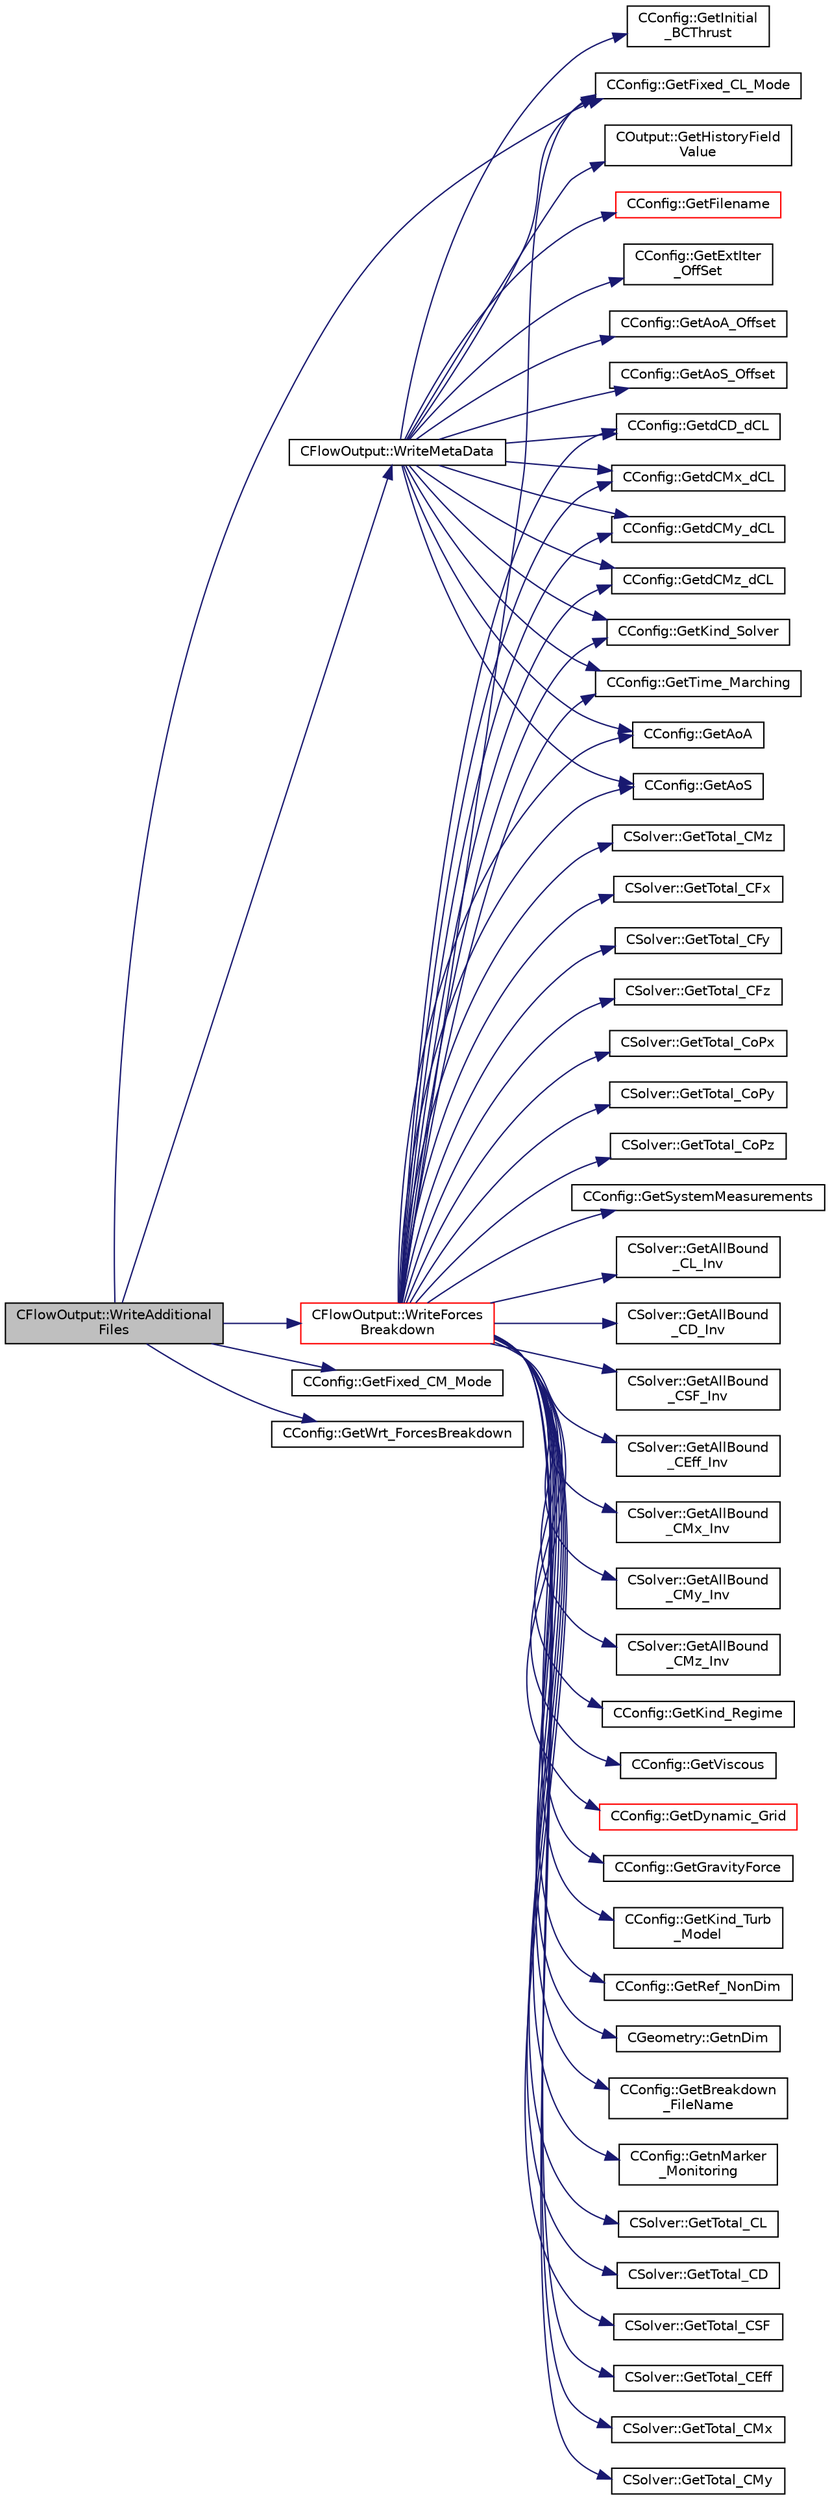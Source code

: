 digraph "CFlowOutput::WriteAdditionalFiles"
{
  edge [fontname="Helvetica",fontsize="10",labelfontname="Helvetica",labelfontsize="10"];
  node [fontname="Helvetica",fontsize="10",shape=record];
  rankdir="LR";
  Node162 [label="CFlowOutput::WriteAdditional\lFiles",height=0.2,width=0.4,color="black", fillcolor="grey75", style="filled", fontcolor="black"];
  Node162 -> Node163 [color="midnightblue",fontsize="10",style="solid",fontname="Helvetica"];
  Node163 [label="CConfig::GetFixed_CL_Mode",height=0.2,width=0.4,color="black", fillcolor="white", style="filled",URL="$class_c_config.html#abd97282665d4d8885078aac10735e708",tooltip="Get information about whether to use fixed CL mode. "];
  Node162 -> Node164 [color="midnightblue",fontsize="10",style="solid",fontname="Helvetica"];
  Node164 [label="CConfig::GetFixed_CM_Mode",height=0.2,width=0.4,color="black", fillcolor="white", style="filled",URL="$class_c_config.html#aa088e1372bbec7000a6641002ac9c918",tooltip="Get information about whether to use fixed CL mode. "];
  Node162 -> Node165 [color="midnightblue",fontsize="10",style="solid",fontname="Helvetica"];
  Node165 [label="CFlowOutput::WriteMetaData",height=0.2,width=0.4,color="black", fillcolor="white", style="filled",URL="$class_c_flow_output.html#a9674c1e90c9e8e3a4fac08b20d5b6ac0",tooltip="Write information to meta data file. "];
  Node165 -> Node166 [color="midnightblue",fontsize="10",style="solid",fontname="Helvetica"];
  Node166 [label="CConfig::GetFilename",height=0.2,width=0.4,color="red", fillcolor="white", style="filled",URL="$class_c_config.html#a71b8b08c6c1ba23c9ba1ed687bb635dc",tooltip="Add any numbers necessary to the filename (iteration number, zone ID ...) "];
  Node165 -> Node178 [color="midnightblue",fontsize="10",style="solid",fontname="Helvetica"];
  Node178 [label="CConfig::GetTime_Marching",height=0.2,width=0.4,color="black", fillcolor="white", style="filled",URL="$class_c_config.html#a864d499ce740184803607801c47abda7",tooltip="Provides information about the time integration, and change the write in the output files information..."];
  Node165 -> Node179 [color="midnightblue",fontsize="10",style="solid",fontname="Helvetica"];
  Node179 [label="CConfig::GetExtIter\l_OffSet",height=0.2,width=0.4,color="black", fillcolor="white", style="filled",URL="$class_c_config.html#a320a7ffed86f982bfe61eb2276ff359e",tooltip="Get the current internal iteration number. "];
  Node165 -> Node163 [color="midnightblue",fontsize="10",style="solid",fontname="Helvetica"];
  Node165 -> Node180 [color="midnightblue",fontsize="10",style="solid",fontname="Helvetica"];
  Node180 [label="CConfig::GetAoA",height=0.2,width=0.4,color="black", fillcolor="white", style="filled",URL="$class_c_config.html#a6020a5df7025ffb286f9b9f55f3f2773",tooltip="Get the angle of attack of the body. This is the angle between a reference line on a lifting body (of..."];
  Node165 -> Node181 [color="midnightblue",fontsize="10",style="solid",fontname="Helvetica"];
  Node181 [label="CConfig::GetAoA_Offset",height=0.2,width=0.4,color="black", fillcolor="white", style="filled",URL="$class_c_config.html#a66d1bb839b944f7993c76ed722bbb44c",tooltip="Get the off set angle of attack of the body. The solution and the geometry file are able to modifity ..."];
  Node165 -> Node182 [color="midnightblue",fontsize="10",style="solid",fontname="Helvetica"];
  Node182 [label="CConfig::GetAoS",height=0.2,width=0.4,color="black", fillcolor="white", style="filled",URL="$class_c_config.html#a4305a79a4c74f13160c0dd8daae181ef",tooltip="Get the angle of sideslip of the body. It relates to the rotation of the aircraft centerline from the..."];
  Node165 -> Node183 [color="midnightblue",fontsize="10",style="solid",fontname="Helvetica"];
  Node183 [label="CConfig::GetAoS_Offset",height=0.2,width=0.4,color="black", fillcolor="white", style="filled",URL="$class_c_config.html#a3d911c6e404f8c483a93796c4df7d370",tooltip="Get the off set sideslip angle of the body. The solution and the geometry file are able to modifity t..."];
  Node165 -> Node184 [color="midnightblue",fontsize="10",style="solid",fontname="Helvetica"];
  Node184 [label="CConfig::GetdCD_dCL",height=0.2,width=0.4,color="black", fillcolor="white", style="filled",URL="$class_c_config.html#a2711fd3e48037f5972691787f2a5ea78",tooltip="Value of the weight of the CD, CL, CM optimization. "];
  Node165 -> Node185 [color="midnightblue",fontsize="10",style="solid",fontname="Helvetica"];
  Node185 [label="CConfig::GetdCMx_dCL",height=0.2,width=0.4,color="black", fillcolor="white", style="filled",URL="$class_c_config.html#a543ee47693a711eee6fd8f00671b3802",tooltip="Value of the weight of the CD, CL, CM optimization. "];
  Node165 -> Node186 [color="midnightblue",fontsize="10",style="solid",fontname="Helvetica"];
  Node186 [label="CConfig::GetdCMy_dCL",height=0.2,width=0.4,color="black", fillcolor="white", style="filled",URL="$class_c_config.html#a287242969576bb4c0a303d50e907eb29",tooltip="Value of the weight of the CD, CL, CM optimization. "];
  Node165 -> Node187 [color="midnightblue",fontsize="10",style="solid",fontname="Helvetica"];
  Node187 [label="CConfig::GetdCMz_dCL",height=0.2,width=0.4,color="black", fillcolor="white", style="filled",URL="$class_c_config.html#a6385f8ea2c2b24481683d73573391acb",tooltip="Value of the weight of the CD, CL, CM optimization. "];
  Node165 -> Node188 [color="midnightblue",fontsize="10",style="solid",fontname="Helvetica"];
  Node188 [label="CConfig::GetInitial\l_BCThrust",height=0.2,width=0.4,color="black", fillcolor="white", style="filled",URL="$class_c_config.html#a27bc7ced00494bb28f39d8e7eddcf5bc",tooltip="Get the value of the non-dimensionalized actuator disk turbulence intensity. "];
  Node165 -> Node189 [color="midnightblue",fontsize="10",style="solid",fontname="Helvetica"];
  Node189 [label="CConfig::GetKind_Solver",height=0.2,width=0.4,color="black", fillcolor="white", style="filled",URL="$class_c_config.html#a0e2628fc803f14ec6179427ee02e8655",tooltip="Governing equations of the flow (it can be different from the run time equation). ..."];
  Node165 -> Node190 [color="midnightblue",fontsize="10",style="solid",fontname="Helvetica"];
  Node190 [label="COutput::GetHistoryField\lValue",height=0.2,width=0.4,color="black", fillcolor="white", style="filled",URL="$class_c_output.html#aee0f98850225dbdba4f30b0d4fc63e77",tooltip="Get the value of particular history output field. "];
  Node162 -> Node191 [color="midnightblue",fontsize="10",style="solid",fontname="Helvetica"];
  Node191 [label="CConfig::GetWrt_ForcesBreakdown",height=0.2,width=0.4,color="black", fillcolor="white", style="filled",URL="$class_c_config.html#a46f155cf127a3c14f5259286b49a0833",tooltip="Check if the forces breakdown file is written. "];
  Node162 -> Node192 [color="midnightblue",fontsize="10",style="solid",fontname="Helvetica"];
  Node192 [label="CFlowOutput::WriteForces\lBreakdown",height=0.2,width=0.4,color="red", fillcolor="white", style="filled",URL="$class_c_flow_output.html#afacedef2006aa6fcf8c9a312b5f4430c",tooltip="Write the forces breakdown file. "];
  Node192 -> Node193 [color="midnightblue",fontsize="10",style="solid",fontname="Helvetica"];
  Node193 [label="CConfig::GetKind_Regime",height=0.2,width=0.4,color="black", fillcolor="white", style="filled",URL="$class_c_config.html#a66ca7e620390a81cd49cd0a00716128e",tooltip="Governing equations of the flow (it can be different from the run time equation). ..."];
  Node192 -> Node178 [color="midnightblue",fontsize="10",style="solid",fontname="Helvetica"];
  Node192 -> Node194 [color="midnightblue",fontsize="10",style="solid",fontname="Helvetica"];
  Node194 [label="CConfig::GetViscous",height=0.2,width=0.4,color="black", fillcolor="white", style="filled",URL="$class_c_config.html#a2e9af0bd3e1f5ed865e81b627e94a662",tooltip="Determines if problem is viscous. "];
  Node192 -> Node195 [color="midnightblue",fontsize="10",style="solid",fontname="Helvetica"];
  Node195 [label="CConfig::GetDynamic_Grid",height=0.2,width=0.4,color="red", fillcolor="white", style="filled",URL="$class_c_config.html#aec128f3c410ba39efff14e6e4ae2db13",tooltip="Get information about dynamic grids. "];
  Node192 -> Node197 [color="midnightblue",fontsize="10",style="solid",fontname="Helvetica"];
  Node197 [label="CConfig::GetGravityForce",height=0.2,width=0.4,color="black", fillcolor="white", style="filled",URL="$class_c_config.html#a6a90381cd849fe5f72ce65a31da3d236",tooltip="Get information about the gravity force. "];
  Node192 -> Node189 [color="midnightblue",fontsize="10",style="solid",fontname="Helvetica"];
  Node192 -> Node163 [color="midnightblue",fontsize="10",style="solid",fontname="Helvetica"];
  Node192 -> Node198 [color="midnightblue",fontsize="10",style="solid",fontname="Helvetica"];
  Node198 [label="CConfig::GetKind_Turb\l_Model",height=0.2,width=0.4,color="black", fillcolor="white", style="filled",URL="$class_c_config.html#a40aaed07fc5844d505d2c0b7076594d7",tooltip="Get the kind of the turbulence model. "];
  Node192 -> Node199 [color="midnightblue",fontsize="10",style="solid",fontname="Helvetica"];
  Node199 [label="CConfig::GetRef_NonDim",height=0.2,width=0.4,color="black", fillcolor="white", style="filled",URL="$class_c_config.html#aac9fcd40a51d17b6f7a296126b62caf9",tooltip="Get the kind of non-dimensionalization. "];
  Node192 -> Node200 [color="midnightblue",fontsize="10",style="solid",fontname="Helvetica"];
  Node200 [label="CGeometry::GetnDim",height=0.2,width=0.4,color="black", fillcolor="white", style="filled",URL="$class_c_geometry.html#a2af01006c0c4f74ba089582f1a3587fe",tooltip="Get number of coordinates. "];
  Node192 -> Node201 [color="midnightblue",fontsize="10",style="solid",fontname="Helvetica"];
  Node201 [label="CConfig::GetBreakdown\l_FileName",height=0.2,width=0.4,color="black", fillcolor="white", style="filled",URL="$class_c_config.html#ad27d5d12f980bf5b439aac0f8e2200a6",tooltip="Get the name of the file with the forces breakdown of the problem. "];
  Node192 -> Node202 [color="midnightblue",fontsize="10",style="solid",fontname="Helvetica"];
  Node202 [label="CConfig::GetnMarker\l_Monitoring",height=0.2,width=0.4,color="black", fillcolor="white", style="filled",URL="$class_c_config.html#a62a92b26c1300323f4a4a035ec19af1a",tooltip="Get the total number of monitoring markers. "];
  Node192 -> Node203 [color="midnightblue",fontsize="10",style="solid",fontname="Helvetica"];
  Node203 [label="CSolver::GetTotal_CL",height=0.2,width=0.4,color="black", fillcolor="white", style="filled",URL="$class_c_solver.html#a5906c2d5d62b8d42c46eee1c3b10de45",tooltip="A virtual member. "];
  Node192 -> Node204 [color="midnightblue",fontsize="10",style="solid",fontname="Helvetica"];
  Node204 [label="CSolver::GetTotal_CD",height=0.2,width=0.4,color="black", fillcolor="white", style="filled",URL="$class_c_solver.html#a2de51adfd0ff0405b84131c77015ffd1",tooltip="A virtual member. "];
  Node192 -> Node205 [color="midnightblue",fontsize="10",style="solid",fontname="Helvetica"];
  Node205 [label="CSolver::GetTotal_CSF",height=0.2,width=0.4,color="black", fillcolor="white", style="filled",URL="$class_c_solver.html#a8f318a49d72bd8220e1b4b247d40e3ec",tooltip="A virtual member. "];
  Node192 -> Node206 [color="midnightblue",fontsize="10",style="solid",fontname="Helvetica"];
  Node206 [label="CSolver::GetTotal_CEff",height=0.2,width=0.4,color="black", fillcolor="white", style="filled",URL="$class_c_solver.html#a680bce124e33f0b146811cbd6a17977d",tooltip="A virtual member. "];
  Node192 -> Node207 [color="midnightblue",fontsize="10",style="solid",fontname="Helvetica"];
  Node207 [label="CSolver::GetTotal_CMx",height=0.2,width=0.4,color="black", fillcolor="white", style="filled",URL="$class_c_solver.html#ab1b70f2f23cd7182aabed2345acf972a",tooltip="A virtual member. "];
  Node192 -> Node208 [color="midnightblue",fontsize="10",style="solid",fontname="Helvetica"];
  Node208 [label="CSolver::GetTotal_CMy",height=0.2,width=0.4,color="black", fillcolor="white", style="filled",URL="$class_c_solver.html#a1e2ee41721815352e3a19bb590efa5f7",tooltip="A virtual member. "];
  Node192 -> Node209 [color="midnightblue",fontsize="10",style="solid",fontname="Helvetica"];
  Node209 [label="CSolver::GetTotal_CMz",height=0.2,width=0.4,color="black", fillcolor="white", style="filled",URL="$class_c_solver.html#a1cd31e36c65bd9538dc697a4571c2eeb",tooltip="A virtual member. "];
  Node192 -> Node210 [color="midnightblue",fontsize="10",style="solid",fontname="Helvetica"];
  Node210 [label="CSolver::GetTotal_CFx",height=0.2,width=0.4,color="black", fillcolor="white", style="filled",URL="$class_c_solver.html#a67d6b5a665402612b880557a8118e5a9",tooltip="A virtual member. "];
  Node192 -> Node211 [color="midnightblue",fontsize="10",style="solid",fontname="Helvetica"];
  Node211 [label="CSolver::GetTotal_CFy",height=0.2,width=0.4,color="black", fillcolor="white", style="filled",URL="$class_c_solver.html#a7ddfae4b2db400ebca46189f9ec1510e",tooltip="A virtual member. "];
  Node192 -> Node212 [color="midnightblue",fontsize="10",style="solid",fontname="Helvetica"];
  Node212 [label="CSolver::GetTotal_CFz",height=0.2,width=0.4,color="black", fillcolor="white", style="filled",URL="$class_c_solver.html#ac9e1b55ef0af41f9631d16319fe8d2db",tooltip="A virtual member. "];
  Node192 -> Node213 [color="midnightblue",fontsize="10",style="solid",fontname="Helvetica"];
  Node213 [label="CSolver::GetTotal_CoPx",height=0.2,width=0.4,color="black", fillcolor="white", style="filled",URL="$class_c_solver.html#a0f54e042e1901f49b4884882e12272b8",tooltip="A virtual member. "];
  Node192 -> Node214 [color="midnightblue",fontsize="10",style="solid",fontname="Helvetica"];
  Node214 [label="CSolver::GetTotal_CoPy",height=0.2,width=0.4,color="black", fillcolor="white", style="filled",URL="$class_c_solver.html#abf475f8e7f13f0556a85d1c4141e4b0e",tooltip="A virtual member. "];
  Node192 -> Node215 [color="midnightblue",fontsize="10",style="solid",fontname="Helvetica"];
  Node215 [label="CSolver::GetTotal_CoPz",height=0.2,width=0.4,color="black", fillcolor="white", style="filled",URL="$class_c_solver.html#aa3872b3b65b53e5d901f622f94d7718a",tooltip="A virtual member. "];
  Node192 -> Node216 [color="midnightblue",fontsize="10",style="solid",fontname="Helvetica"];
  Node216 [label="CConfig::GetSystemMeasurements",height=0.2,width=0.4,color="black", fillcolor="white", style="filled",URL="$class_c_config.html#afbc5c2467fd51eafa6e05e5bda7d3d3e",tooltip="Governing equations of the flow (it can be different from the run time equation). ..."];
  Node192 -> Node217 [color="midnightblue",fontsize="10",style="solid",fontname="Helvetica"];
  Node217 [label="CSolver::GetAllBound\l_CL_Inv",height=0.2,width=0.4,color="black", fillcolor="white", style="filled",URL="$class_c_solver.html#a9e127c1835e60039a15cfb4b5d3886e6",tooltip="A virtual member. "];
  Node192 -> Node218 [color="midnightblue",fontsize="10",style="solid",fontname="Helvetica"];
  Node218 [label="CSolver::GetAllBound\l_CD_Inv",height=0.2,width=0.4,color="black", fillcolor="white", style="filled",URL="$class_c_solver.html#a4685797c8803c92a211524f945973b21",tooltip="A virtual member. "];
  Node192 -> Node219 [color="midnightblue",fontsize="10",style="solid",fontname="Helvetica"];
  Node219 [label="CSolver::GetAllBound\l_CSF_Inv",height=0.2,width=0.4,color="black", fillcolor="white", style="filled",URL="$class_c_solver.html#afbbc52e1b79806f9a45a117021c86741",tooltip="A virtual member. "];
  Node192 -> Node220 [color="midnightblue",fontsize="10",style="solid",fontname="Helvetica"];
  Node220 [label="CSolver::GetAllBound\l_CEff_Inv",height=0.2,width=0.4,color="black", fillcolor="white", style="filled",URL="$class_c_solver.html#ac820e044508bc3f54cc4bcde79feb7ec",tooltip="A virtual member. "];
  Node192 -> Node221 [color="midnightblue",fontsize="10",style="solid",fontname="Helvetica"];
  Node221 [label="CSolver::GetAllBound\l_CMx_Inv",height=0.2,width=0.4,color="black", fillcolor="white", style="filled",URL="$class_c_solver.html#acb98e96e9ad61de43f07a0d629f3ba43",tooltip="A virtual member. "];
  Node192 -> Node222 [color="midnightblue",fontsize="10",style="solid",fontname="Helvetica"];
  Node222 [label="CSolver::GetAllBound\l_CMy_Inv",height=0.2,width=0.4,color="black", fillcolor="white", style="filled",URL="$class_c_solver.html#a6869169d62bfb0c88cc2893d2e963bd4",tooltip="A virtual member. "];
  Node192 -> Node223 [color="midnightblue",fontsize="10",style="solid",fontname="Helvetica"];
  Node223 [label="CSolver::GetAllBound\l_CMz_Inv",height=0.2,width=0.4,color="black", fillcolor="white", style="filled",URL="$class_c_solver.html#ae858656da432819bb1ecacb9c100c091",tooltip="A virtual member. "];
  Node192 -> Node180 [color="midnightblue",fontsize="10",style="solid",fontname="Helvetica"];
  Node192 -> Node182 [color="midnightblue",fontsize="10",style="solid",fontname="Helvetica"];
  Node192 -> Node184 [color="midnightblue",fontsize="10",style="solid",fontname="Helvetica"];
  Node192 -> Node185 [color="midnightblue",fontsize="10",style="solid",fontname="Helvetica"];
  Node192 -> Node186 [color="midnightblue",fontsize="10",style="solid",fontname="Helvetica"];
  Node192 -> Node187 [color="midnightblue",fontsize="10",style="solid",fontname="Helvetica"];
}
